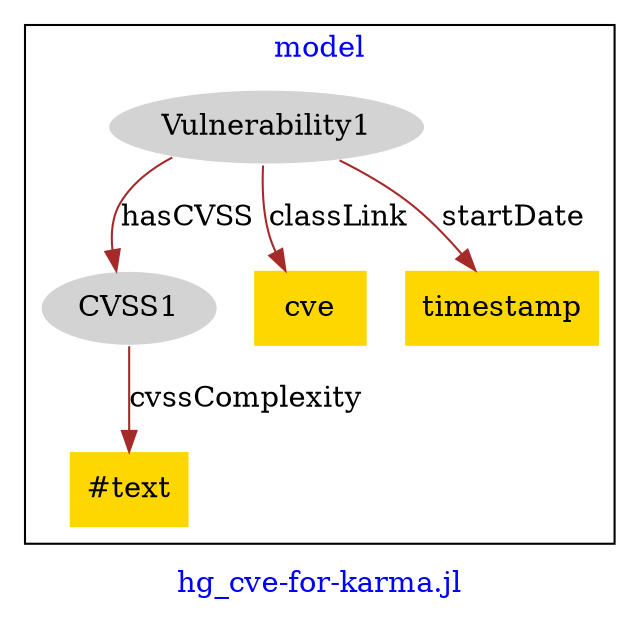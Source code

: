 digraph n0 {
fontcolor="blue"
remincross="true"
label="hg_cve-for-karma.jl"
subgraph cluster {
label="model"
n2[style="filled",color="white",fillcolor="lightgray",label="CVSS1"];
n3[shape="plaintext",style="filled",fillcolor="gold",label="#text"];
n4[style="filled",color="white",fillcolor="lightgray",label="Vulnerability1"];
n5[shape="plaintext",style="filled",fillcolor="gold",label="cve"];
n6[shape="plaintext",style="filled",fillcolor="gold",label="timestamp"];
}
n2 -> n3[color="brown",fontcolor="black",label="cvssComplexity"]
n4 -> n5[color="brown",fontcolor="black",label="classLink"]
n4 -> n2[color="brown",fontcolor="black",label="hasCVSS"]
n4 -> n6[color="brown",fontcolor="black",label="startDate"]
}
